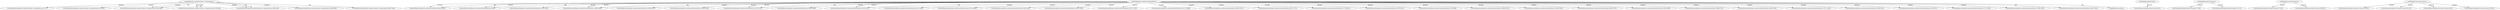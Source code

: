 digraph lacunaCG {
 "rootNode@node_modules/todomvc-common/base.js:," -> "FunctionExpression@node_modules/todomvc-common/base.js:16,7247" [label="dynamic" ];
 "rootNode@node_modules/todomvc-common/base.js:," -> "FunctionExpression@node_modules/todomvc-common/base.js:149,3349" [label="dynamic" ];
 "rootNode@node_modules/todomvc-common/base.js:," -> "FunctionDeclaration@node_modules/todomvc-common/base.js:3825,3990" [label="dynamic" ];
 "rootNode@node_modules/todomvc-common/base.js:," -> "FunctionDeclaration@node_modules/todomvc-common/base.js:4109,4484" [label="dynamic" ];
 "rootNode@node_modules/todomvc-common/base.js:," -> "FunctionDeclaration@node_modules/todomvc-common/base.js:3993,4106" [label="dynamic" ];
 "rootNode@node_modules/todomvc-common/base.js:," -> "FunctionExpression@node_modules/todomvc-common/base.js:4385,4480" [label="dynamic" ];
 "rootNode@node_modules/todomvc-common/base.js:," -> "FunctionDeclaration@node_modules/todomvc-common/base.js:3825,3990" [label="tajs" ];
 "rootNode@node_modules/todomvc-common/base.js:," -> "FunctionDeclaration@node_modules/todomvc-common/base.js:3993,4106" [label="tajs" ];
 "rootNode@node_modules/todomvc-common/base.js:," -> "FunctionDeclaration@node_modules/todomvc-common/base.js:4109,4484" [label="tajs" ];
 "rootNode@node_modules/todomvc-common/base.js:," -> "FunctionDeclaration@node_modules/todomvc-common/base.js:4487,5446" [label="tajs" ];
 "rootNode@node_modules/mithril/mithril.js:," -> "FunctionExpression@node_modules/mithril/mithril.js:9,44818" [label="dynamic" ];
 "rootNode@node_modules/mithril/mithril.js:," -> "FunctionDeclaration@node_modules/mithril/mithril.js:591,840" [label="dynamic" ];
 "rootNode@node_modules/mithril/mithril.js:," -> "FunctionExpression@node_modules/mithril/mithril.js:24104,24405" [label="dynamic" ];
 "rootNode@node_modules/mithril/mithril.js:," -> "FunctionDeclaration@node_modules/mithril/mithril.js:23899,24092" [label="dynamic" ];
 "rootNode@node_modules/mithril/mithril.js:," -> "FunctionExpression@node_modules/mithril/mithril.js:29284,32052" [label="dynamic" ];
 "rootNode@node_modules/mithril/mithril.js:," -> "FunctionExpression@node_modules/mithril/mithril.js:29998,30190" [label="dynamic" ];
 "rootNode@node_modules/mithril/mithril.js:," -> "FunctionDeclaration@node_modules/mithril/mithril.js:32267,32351" [label="dynamic" ];
 "rootNode@node_modules/mithril/mithril.js:," -> "FunctionExpression@node_modules/mithril/mithril.js:29569,29899" [label="dynamic" ];
 "rootNode@node_modules/mithril/mithril.js:," -> "FunctionDeclaration@node_modules/mithril/mithril.js:32353,33427" [label="dynamic" ];
 "rootNode@node_modules/mithril/mithril.js:," -> "FunctionDeclaration@node_modules/mithril/mithril.js:34115,34905" [label="dynamic" ];
 "rootNode@node_modules/mithril/mithril.js:," -> "FunctionExpression@node_modules/mithril/mithril.js:25315,26838" [label="dynamic" ];
 "rootNode@node_modules/mithril/mithril.js:," -> "FunctionExpression@node_modules/mithril/mithril.js:23943,24022" [label="dynamic" ];
 "rootNode@node_modules/mithril/mithril.js:," -> "FunctionExpression@node_modules/mithril/mithril.js:28561,28591" [label="dynamic" ];
 "rootNode@node_modules/mithril/mithril.js:," -> "FunctionExpression@node_modules/mithril/mithril.js:32071,32238" [label="dynamic" ];
 "rootNode@node_modules/mithril/mithril.js:," -> "FunctionExpression@node_modules/mithril/mithril.js:28751,28886" [label="dynamic" ];
 "rootNode@node_modules/mithril/mithril.js:," -> "FunctionExpression@node_modules/mithril/mithril.js:28613,28722" [label="dynamic" ];
 "rootNode@node_modules/mithril/mithril.js:," -> "FunctionExpression@node_modules/mithril/mithril.js:26875,27732" [label="dynamic" ];
 "rootNode@node_modules/mithril/mithril.js:," -> "FunctionDeclaration@node_modules/mithril/mithril.js:27766,28511" [label="dynamic" ];
 "rootNode@node_modules/mithril/mithril.js:," -> "FunctionDeclaration@node_modules/mithril/mithril.js:33978,34113" [label="dynamic" ];
 "rootNode@node_modules/mithril/mithril.js:," -> "FunctionDeclaration@node_modules/mithril/mithril.js:1228,2686" [label="dynamic" ];
 "rootNode@node_modules/mithril/mithril.js:," -> "FunctionExpression@node_modules/mithril/mithril.js:28902,29133" [label="dynamic" ];
 "rootNode@node_modules/mithril/mithril.js:," -> "FunctionExpression@node_modules/mithril/mithril.js:22930,23653" [label="dynamic" ];
 "rootNode@node_modules/mithril/mithril.js:," -> "FunctionDeclaration@node_modules/mithril/mithril.js:23656,23793" [label="dynamic" ];
 "rootNode@node_modules/mithril/mithril.js:," -> "FunctionDeclaration@node_modules/mithril/mithril.js:20453,20900" [label="dynamic" ];
 "rootNode@node_modules/mithril/mithril.js:," -> "FunctionDeclaration@node_modules/mithril/mithril.js:2688,17923" [label="dynamic" ];
 "rootNode@node_modules/mithril/mithril.js:," -> "FunctionDeclaration@node_modules/mithril/mithril.js:18003,20451" [label="dynamic" ];
 "rootNode@node_modules/mithril/mithril.js:," -> "FunctionDeclaration@node_modules/mithril/mithril.js:22211,22439" [label="dynamic" ];
 "rootNode@node_modules/mithril/mithril.js:," -> "FunctionExpression@node_modules/mithril/mithril.js:16106,16218" [label="dynamic" ];
 "rootNode@node_modules/mithril/mithril.js:," -> "FunctionExpression@node_modules/mithril/mithril.js:16141,16212" [label="dynamic" ];
 "rootNode@node_modules/mithril/mithril.js:," -> "FunctionExpression@node_modules/mithril/mithril.js:31727,31883" [label="dynamic" ];
 "rootNode@node_modules/mithril/mithril.js:," -> "FunctionExpression@node_modules/mithril/mithril.js:27658,27690" [label="dynamic" ];
 "rootNode@node_modules/mithril/mithril.js:," -> "FunctionExpression@node_modules/mithril/mithril.js:9,44818" [label="tajs" ];
 "rootNode@node_modules/mithril/mithril.js:," -> "FunctionDeclaration@node_modules/mithril/mithril.js:591,840" [label="tajs" ];
 "rootNode@node_modules/mithril/mithril.js:," -> "FunctionDeclaration@node_modules/mithril/mithril.js:23899,24092" [label="tajs" ];
 "rootNode@node_modules/mithril/mithril.js:," -> "FunctionDeclaration@node_modules/mithril/mithril.js:32267,32351" [label="tajs" ];
 "rootNode@node_modules/mithril/mithril.js:," -> "FunctionDeclaration@node_modules/mithril/mithril.js:32353,33427" [label="tajs" ];
 "rootNode@node_modules/mithril/mithril.js:," -> "FunctionDeclaration@node_modules/mithril/mithril.js:34907,35421" [label="tajs" ];
 "rootNode@node_modules/mithril/mithril.js:," -> "undefined@lace-model.js):," [label="tajs" ];
 "rootNode@js/models/todo.js:," -> "FunctionExpression@js/models/todo.js:66,141" [label="dynamic" ];
 "rootNode@js/models/storage.js:," -> "FunctionExpression@js/models/storage.js:37,288" [label="dynamic" ];
 "rootNode@js/models/storage.js:," -> "FunctionExpression@js/models/storage.js:110,191" [label="dynamic" ];
 "rootNode@js/controllers/todo.js:," -> "FunctionExpression@js/controllers/todo.js:67,2244" [label="dynamic" ];
 "rootNode@js/controllers/todo.js:," -> "FunctionExpression@js/controllers/todo.js:1896,2037" [label="dynamic" ];
 "rootNode@js/views/main-view.js:," -> "FunctionExpression@js/views/main-view.js:358,2424" [label="dynamic" ];
 "rootNode@js/views/main-view.js:," -> "FunctionExpression@js/views/main-view.js:403,2422" [label="dynamic" ];
 "rootNode@js/views/main-view.js:," -> "FunctionExpression@js/views/main-view.js:83,343" [label="dynamic" ];
 "rootNode@js/views/main-view.js:," -> "FunctionExpression@js/views/main-view.js:709,813" [label="dynamic" ];
 }